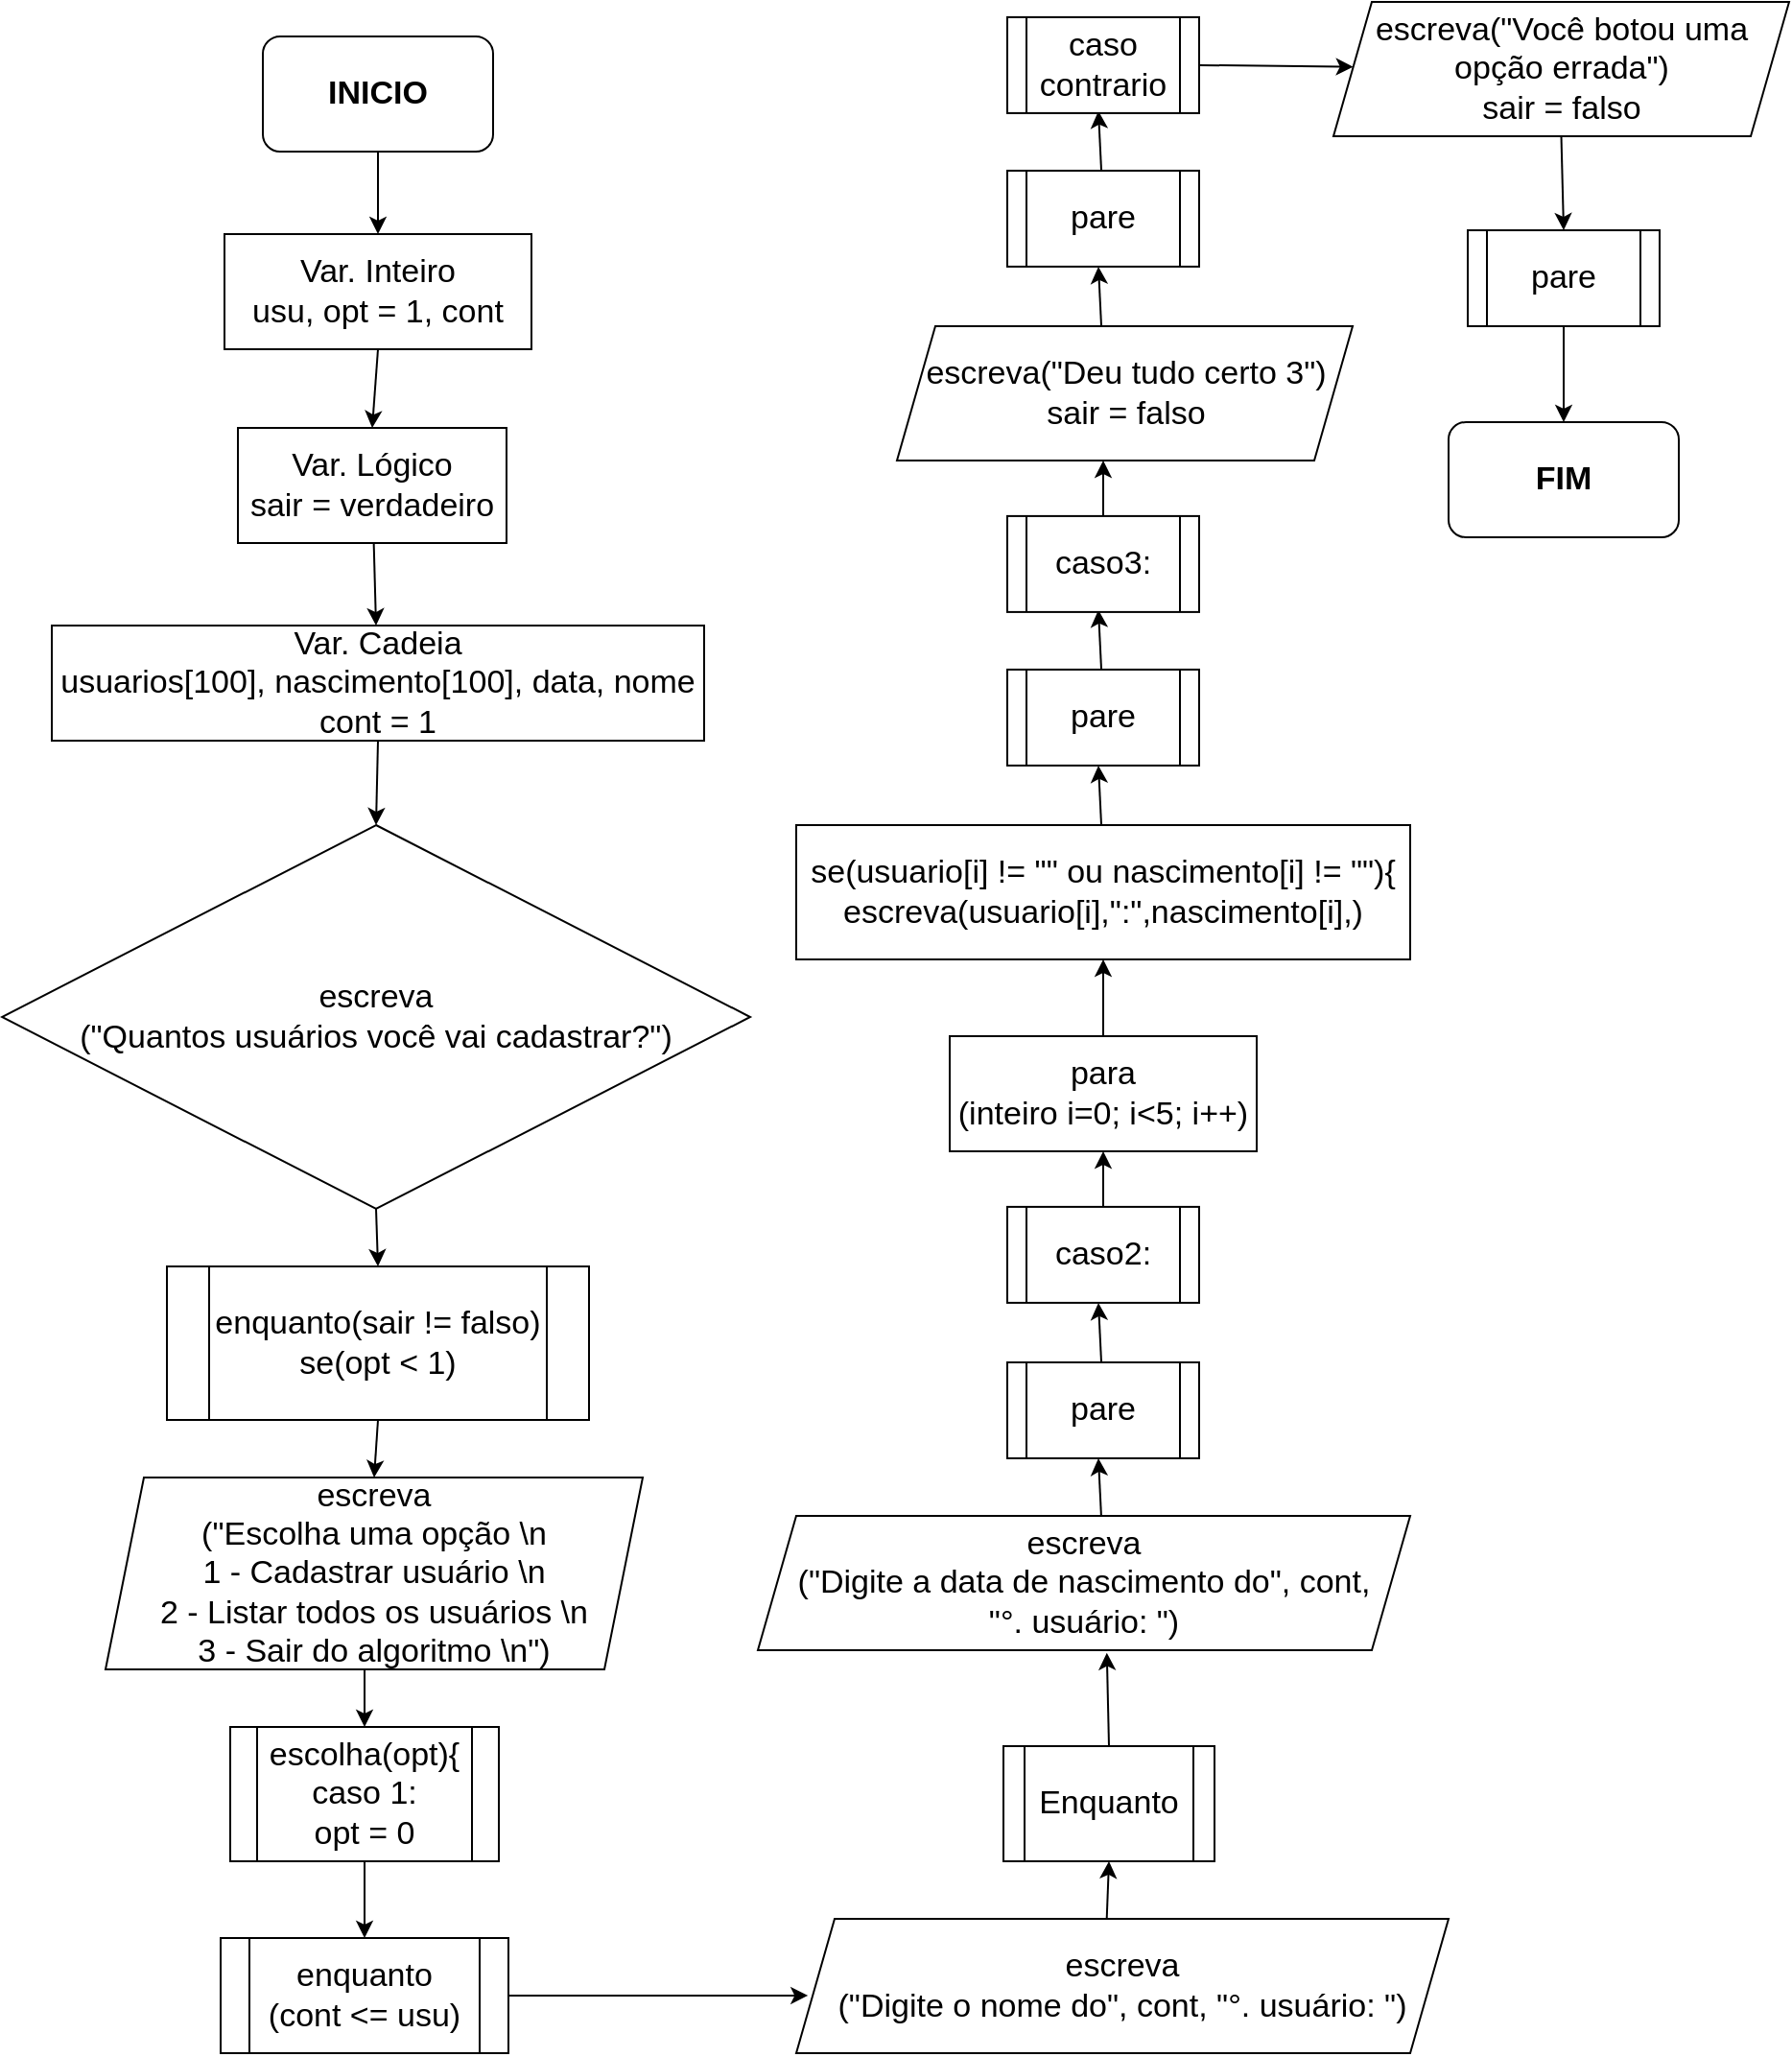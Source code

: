 <mxfile version="18.2.1" type="github">
  <diagram id="xAZqlchbeGkuY3kcdyr8" name="Page-1">
    <mxGraphModel dx="1559" dy="861" grid="1" gridSize="10" guides="1" tooltips="1" connect="1" arrows="1" fold="1" page="1" pageScale="1" pageWidth="827" pageHeight="1169" math="0" shadow="0">
      <root>
        <mxCell id="0" />
        <mxCell id="1" parent="0" />
        <mxCell id="wHqq88updxh3F7qchBSi-3" style="edgeStyle=none;rounded=0;orthogonalLoop=1;jettySize=auto;html=1;exitX=0.5;exitY=1;exitDx=0;exitDy=0;entryX=0.5;entryY=0;entryDx=0;entryDy=0;fontSize=17;" edge="1" parent="1" source="wHqq88updxh3F7qchBSi-1" target="wHqq88updxh3F7qchBSi-2">
          <mxGeometry relative="1" as="geometry" />
        </mxCell>
        <mxCell id="wHqq88updxh3F7qchBSi-1" value="&lt;b&gt;&lt;font style=&quot;font-size: 17px;&quot;&gt;INICIO&lt;/font&gt;&lt;/b&gt;" style="rounded=1;whiteSpace=wrap;html=1;" vertex="1" parent="1">
          <mxGeometry x="332" y="19" width="120" height="60" as="geometry" />
        </mxCell>
        <mxCell id="wHqq88updxh3F7qchBSi-2" value="Var. Inteiro&lt;br&gt;usu, opt = 1, cont" style="rounded=0;whiteSpace=wrap;html=1;fontSize=17;" vertex="1" parent="1">
          <mxGeometry x="312" y="122" width="160" height="60" as="geometry" />
        </mxCell>
        <mxCell id="wHqq88updxh3F7qchBSi-4" style="edgeStyle=none;rounded=0;orthogonalLoop=1;jettySize=auto;html=1;exitX=0.5;exitY=1;exitDx=0;exitDy=0;entryX=0.5;entryY=0;entryDx=0;entryDy=0;fontSize=17;" edge="1" parent="1" target="wHqq88updxh3F7qchBSi-5" source="wHqq88updxh3F7qchBSi-2">
          <mxGeometry relative="1" as="geometry">
            <mxPoint x="419" y="180" as="sourcePoint" />
          </mxGeometry>
        </mxCell>
        <mxCell id="wHqq88updxh3F7qchBSi-5" value="Var.&amp;nbsp;Lógico&lt;br&gt;sair = verdadeiro" style="rounded=0;whiteSpace=wrap;html=1;fontSize=17;" vertex="1" parent="1">
          <mxGeometry x="319" y="223" width="140" height="60" as="geometry" />
        </mxCell>
        <mxCell id="wHqq88updxh3F7qchBSi-6" style="edgeStyle=none;rounded=0;orthogonalLoop=1;jettySize=auto;html=1;entryX=0.5;entryY=0;entryDx=0;entryDy=0;fontSize=17;" edge="1" parent="1" source="wHqq88updxh3F7qchBSi-5">
          <mxGeometry relative="1" as="geometry">
            <mxPoint x="394" y="283" as="sourcePoint" />
            <mxPoint x="391.0" y="326" as="targetPoint" />
          </mxGeometry>
        </mxCell>
        <mxCell id="wHqq88updxh3F7qchBSi-9" style="edgeStyle=none;rounded=0;orthogonalLoop=1;jettySize=auto;html=1;exitX=0.5;exitY=1;exitDx=0;exitDy=0;entryX=0.5;entryY=0;entryDx=0;entryDy=0;fontSize=17;" edge="1" parent="1" source="wHqq88updxh3F7qchBSi-7" target="wHqq88updxh3F7qchBSi-8">
          <mxGeometry relative="1" as="geometry" />
        </mxCell>
        <mxCell id="wHqq88updxh3F7qchBSi-7" value="Var.&amp;nbsp;Cadeia&lt;br&gt;usuarios[100], nascimento[100], data, nome&lt;br&gt;cont = 1" style="rounded=0;whiteSpace=wrap;html=1;fontSize=17;" vertex="1" parent="1">
          <mxGeometry x="222" y="326" width="340" height="60" as="geometry" />
        </mxCell>
        <mxCell id="wHqq88updxh3F7qchBSi-11" style="edgeStyle=none;rounded=0;orthogonalLoop=1;jettySize=auto;html=1;exitX=0.5;exitY=1;exitDx=0;exitDy=0;entryX=0.5;entryY=0;entryDx=0;entryDy=0;fontSize=17;" edge="1" parent="1" source="wHqq88updxh3F7qchBSi-8" target="wHqq88updxh3F7qchBSi-10">
          <mxGeometry relative="1" as="geometry" />
        </mxCell>
        <mxCell id="wHqq88updxh3F7qchBSi-8" value="escreva&lt;br&gt;(&quot;Quantos usuários você vai cadastrar?&quot;)" style="rhombus;whiteSpace=wrap;html=1;fontSize=17;" vertex="1" parent="1">
          <mxGeometry x="196" y="430" width="390" height="200" as="geometry" />
        </mxCell>
        <mxCell id="wHqq88updxh3F7qchBSi-13" style="edgeStyle=none;rounded=0;orthogonalLoop=1;jettySize=auto;html=1;exitX=0.5;exitY=1;exitDx=0;exitDy=0;entryX=0.5;entryY=0;entryDx=0;entryDy=0;fontSize=17;" edge="1" parent="1" source="wHqq88updxh3F7qchBSi-10" target="wHqq88updxh3F7qchBSi-12">
          <mxGeometry relative="1" as="geometry" />
        </mxCell>
        <mxCell id="wHqq88updxh3F7qchBSi-10" value="enquanto(sair != falso)&lt;br&gt;se(opt &amp;lt; 1)" style="shape=process;whiteSpace=wrap;html=1;backgroundOutline=1;fontSize=17;" vertex="1" parent="1">
          <mxGeometry x="282" y="660" width="220" height="80" as="geometry" />
        </mxCell>
        <mxCell id="wHqq88updxh3F7qchBSi-12" value="escreva&lt;br&gt;(&quot;Escolha uma opção \n&lt;br&gt;1 - Cadastrar usuário \n&lt;br&gt;2 - Listar todos os usuários \n&lt;br&gt;3 - Sair do algoritmo \n&quot;)" style="shape=parallelogram;perimeter=parallelogramPerimeter;whiteSpace=wrap;html=1;fixedSize=1;fontSize=17;" vertex="1" parent="1">
          <mxGeometry x="250" y="770" width="280" height="100" as="geometry" />
        </mxCell>
        <mxCell id="wHqq88updxh3F7qchBSi-14" style="edgeStyle=none;rounded=0;orthogonalLoop=1;jettySize=auto;html=1;entryX=0.5;entryY=0;entryDx=0;entryDy=0;fontSize=17;" edge="1" parent="1" target="wHqq88updxh3F7qchBSi-16">
          <mxGeometry relative="1" as="geometry">
            <mxPoint x="385" y="870" as="sourcePoint" />
          </mxGeometry>
        </mxCell>
        <mxCell id="wHqq88updxh3F7qchBSi-16" value="escolha(opt){ caso 1:&lt;br&gt;opt = 0" style="shape=process;whiteSpace=wrap;html=1;backgroundOutline=1;fontSize=17;" vertex="1" parent="1">
          <mxGeometry x="315" y="900" width="140" height="70" as="geometry" />
        </mxCell>
        <mxCell id="wHqq88updxh3F7qchBSi-17" style="edgeStyle=none;rounded=0;orthogonalLoop=1;jettySize=auto;html=1;entryX=0.5;entryY=0;entryDx=0;entryDy=0;fontSize=17;exitX=0.5;exitY=1;exitDx=0;exitDy=0;" edge="1" parent="1" target="wHqq88updxh3F7qchBSi-18" source="wHqq88updxh3F7qchBSi-16">
          <mxGeometry relative="1" as="geometry">
            <mxPoint x="410" y="980" as="sourcePoint" />
          </mxGeometry>
        </mxCell>
        <mxCell id="wHqq88updxh3F7qchBSi-24" style="edgeStyle=none;rounded=0;orthogonalLoop=1;jettySize=auto;html=1;exitX=1;exitY=0.5;exitDx=0;exitDy=0;fontSize=17;entryX=0.018;entryY=0.571;entryDx=0;entryDy=0;entryPerimeter=0;" edge="1" parent="1" source="wHqq88updxh3F7qchBSi-18" target="wHqq88updxh3F7qchBSi-25">
          <mxGeometry relative="1" as="geometry">
            <mxPoint x="569.738" y="1041.677" as="targetPoint" />
          </mxGeometry>
        </mxCell>
        <mxCell id="wHqq88updxh3F7qchBSi-18" value="enquanto&lt;br&gt;(cont &amp;lt;= usu)" style="shape=process;whiteSpace=wrap;html=1;backgroundOutline=1;fontSize=17;" vertex="1" parent="1">
          <mxGeometry x="310" y="1010" width="150" height="60" as="geometry" />
        </mxCell>
        <mxCell id="wHqq88updxh3F7qchBSi-27" style="edgeStyle=none;rounded=0;orthogonalLoop=1;jettySize=auto;html=1;exitX=0.476;exitY=0.003;exitDx=0;exitDy=0;entryX=0.5;entryY=1;entryDx=0;entryDy=0;fontSize=17;exitPerimeter=0;" edge="1" parent="1" source="wHqq88updxh3F7qchBSi-25" target="wHqq88updxh3F7qchBSi-26">
          <mxGeometry relative="1" as="geometry" />
        </mxCell>
        <mxCell id="wHqq88updxh3F7qchBSi-25" value="escreva&lt;br&gt;(&quot;Digite o nome do&quot;, cont, &quot;&lt;span style=&quot;background-color: initial;&quot;&gt;°.&amp;nbsp;&lt;/span&gt;&lt;span style=&quot;color: rgba(0, 0, 0, 0); font-family: monospace; font-size: 0px; text-align: start;&quot;&gt;3CmxGraphModel%3E%3Croot%3E%3CmxCell%20id%3D%220%22%2F%3E%3CmxCell%20id%3D%221%22%20parent%3D%220%22%2F%3E%3CmxCell%20id%3D%222%22%20value%3D%22Enquanto%22%20style%3D%22shape%3Dprocess%3BwhiteSpace%3Dwrap%3Bhtml%3D1%3BbackgroundOutline%3D1%3BfontSize%3D17%3B%22%20vertex%3D%221%22%20parent%3D%221%22%3E%3CmxGeometry%20x%3D%22333.5%22%20y%3D%221000%22%20width%3D%22171%22%20height%3D%2280%22%20as%3D%22geometry%22%2F%3E%3C%2FmxCell%3E%3C%2Froot%3E%3C%2FmxGraphMod&lt;/span&gt;usuário: &quot;)" style="shape=parallelogram;perimeter=parallelogramPerimeter;whiteSpace=wrap;html=1;fixedSize=1;fontSize=17;" vertex="1" parent="1">
          <mxGeometry x="610" y="1000" width="340" height="70" as="geometry" />
        </mxCell>
        <mxCell id="wHqq88updxh3F7qchBSi-30" style="edgeStyle=none;rounded=0;orthogonalLoop=1;jettySize=auto;html=1;exitX=0.5;exitY=0;exitDx=0;exitDy=0;entryX=0.547;entryY=1.019;entryDx=0;entryDy=0;entryPerimeter=0;fontSize=17;" edge="1" parent="1" source="wHqq88updxh3F7qchBSi-26">
          <mxGeometry relative="1" as="geometry">
            <mxPoint x="771.887" y="861.33" as="targetPoint" />
          </mxGeometry>
        </mxCell>
        <mxCell id="wHqq88updxh3F7qchBSi-26" value="Enquanto" style="shape=process;whiteSpace=wrap;html=1;backgroundOutline=1;fontSize=17;" vertex="1" parent="1">
          <mxGeometry x="718" y="910" width="110" height="60" as="geometry" />
        </mxCell>
        <mxCell id="wHqq88updxh3F7qchBSi-28" style="edgeStyle=none;rounded=0;orthogonalLoop=1;jettySize=auto;html=1;exitX=0.534;exitY=0.015;exitDx=0;exitDy=0;entryX=0.5;entryY=1;entryDx=0;entryDy=0;fontSize=17;exitPerimeter=0;" edge="1" parent="1">
          <mxGeometry relative="1" as="geometry">
            <mxPoint x="767.5" y="760" as="targetPoint" />
            <mxPoint x="769.014" y="791.05" as="sourcePoint" />
          </mxGeometry>
        </mxCell>
        <mxCell id="wHqq88updxh3F7qchBSi-32" value="pare" style="shape=process;whiteSpace=wrap;html=1;backgroundOutline=1;fontSize=17;" vertex="1" parent="1">
          <mxGeometry x="720" y="710" width="100" height="50" as="geometry" />
        </mxCell>
        <mxCell id="wHqq88updxh3F7qchBSi-33" style="edgeStyle=none;rounded=0;orthogonalLoop=1;jettySize=auto;html=1;exitX=0.534;exitY=0.015;exitDx=0;exitDy=0;entryX=0.5;entryY=1;entryDx=0;entryDy=0;fontSize=17;exitPerimeter=0;" edge="1" parent="1">
          <mxGeometry relative="1" as="geometry">
            <mxPoint x="767.5" y="678.95" as="targetPoint" />
            <mxPoint x="769.014" y="710" as="sourcePoint" />
          </mxGeometry>
        </mxCell>
        <mxCell id="wHqq88updxh3F7qchBSi-39" style="edgeStyle=none;rounded=0;orthogonalLoop=1;jettySize=auto;html=1;exitX=0.5;exitY=0;exitDx=0;exitDy=0;fontSize=17;" edge="1" parent="1" source="wHqq88updxh3F7qchBSi-34">
          <mxGeometry relative="1" as="geometry">
            <mxPoint x="770" y="600" as="targetPoint" />
          </mxGeometry>
        </mxCell>
        <mxCell id="wHqq88updxh3F7qchBSi-34" value="caso2:" style="shape=process;whiteSpace=wrap;html=1;backgroundOutline=1;fontSize=17;" vertex="1" parent="1">
          <mxGeometry x="720" y="628.95" width="100" height="50" as="geometry" />
        </mxCell>
        <mxCell id="wHqq88updxh3F7qchBSi-43" style="edgeStyle=none;rounded=0;orthogonalLoop=1;jettySize=auto;html=1;exitX=0.5;exitY=0;exitDx=0;exitDy=0;entryX=0.5;entryY=1;entryDx=0;entryDy=0;fontSize=17;" edge="1" parent="1" source="wHqq88updxh3F7qchBSi-35" target="wHqq88updxh3F7qchBSi-40">
          <mxGeometry relative="1" as="geometry" />
        </mxCell>
        <mxCell id="wHqq88updxh3F7qchBSi-35" value="para&lt;br&gt;(inteiro i=0; i&amp;lt;5; i++)" style="rounded=0;whiteSpace=wrap;html=1;fontSize=17;" vertex="1" parent="1">
          <mxGeometry x="690" y="540" width="160" height="60" as="geometry" />
        </mxCell>
        <mxCell id="wHqq88updxh3F7qchBSi-40" value="&lt;div&gt;se(usuario[i] != &quot;&quot; ou nascimento[i] != &quot;&quot;){&lt;/div&gt;&lt;div&gt;escreva(usuario[i],&quot;:&quot;,nascimento[i],)&lt;/div&gt;" style="rounded=0;whiteSpace=wrap;html=1;fontSize=17;" vertex="1" parent="1">
          <mxGeometry x="610" y="430" width="320" height="70" as="geometry" />
        </mxCell>
        <mxCell id="wHqq88updxh3F7qchBSi-44" style="edgeStyle=none;rounded=0;orthogonalLoop=1;jettySize=auto;html=1;exitX=0.534;exitY=0.015;exitDx=0;exitDy=0;entryX=0.5;entryY=1;entryDx=0;entryDy=0;fontSize=17;exitPerimeter=0;" edge="1" parent="1">
          <mxGeometry relative="1" as="geometry">
            <mxPoint x="767.5" y="398.95" as="targetPoint" />
            <mxPoint x="769.014" y="430.0" as="sourcePoint" />
          </mxGeometry>
        </mxCell>
        <mxCell id="wHqq88updxh3F7qchBSi-45" value="pare" style="shape=process;whiteSpace=wrap;html=1;backgroundOutline=1;fontSize=17;" vertex="1" parent="1">
          <mxGeometry x="720" y="348.95" width="100" height="50" as="geometry" />
        </mxCell>
        <mxCell id="wHqq88updxh3F7qchBSi-46" style="edgeStyle=none;rounded=0;orthogonalLoop=1;jettySize=auto;html=1;exitX=0.534;exitY=0.015;exitDx=0;exitDy=0;entryX=0.5;entryY=1;entryDx=0;entryDy=0;fontSize=17;exitPerimeter=0;" edge="1" parent="1">
          <mxGeometry relative="1" as="geometry">
            <mxPoint x="767.5" y="317.9" as="targetPoint" />
            <mxPoint x="769.014" y="348.95" as="sourcePoint" />
          </mxGeometry>
        </mxCell>
        <mxCell id="wHqq88updxh3F7qchBSi-47" style="edgeStyle=none;rounded=0;orthogonalLoop=1;jettySize=auto;html=1;exitX=0.5;exitY=0;exitDx=0;exitDy=0;fontSize=17;" edge="1" parent="1" source="wHqq88updxh3F7qchBSi-48">
          <mxGeometry relative="1" as="geometry">
            <mxPoint x="770" y="240" as="targetPoint" />
          </mxGeometry>
        </mxCell>
        <mxCell id="wHqq88updxh3F7qchBSi-48" value="caso3:" style="shape=process;whiteSpace=wrap;html=1;backgroundOutline=1;fontSize=17;" vertex="1" parent="1">
          <mxGeometry x="720" y="268.95" width="100" height="50" as="geometry" />
        </mxCell>
        <mxCell id="wHqq88updxh3F7qchBSi-49" value="escreva(&quot;Deu tudo certo 3&quot;)&lt;br&gt;sair = falso" style="shape=parallelogram;perimeter=parallelogramPerimeter;whiteSpace=wrap;html=1;fixedSize=1;fontSize=17;" vertex="1" parent="1">
          <mxGeometry x="662.5" y="170" width="237.5" height="70" as="geometry" />
        </mxCell>
        <mxCell id="wHqq88updxh3F7qchBSi-50" style="edgeStyle=none;rounded=0;orthogonalLoop=1;jettySize=auto;html=1;exitX=0.534;exitY=0.015;exitDx=0;exitDy=0;entryX=0.5;entryY=1;entryDx=0;entryDy=0;fontSize=17;exitPerimeter=0;" edge="1" parent="1">
          <mxGeometry relative="1" as="geometry">
            <mxPoint x="767.5" y="138.95" as="targetPoint" />
            <mxPoint x="769.014" y="170" as="sourcePoint" />
          </mxGeometry>
        </mxCell>
        <mxCell id="wHqq88updxh3F7qchBSi-51" value="pare" style="shape=process;whiteSpace=wrap;html=1;backgroundOutline=1;fontSize=17;" vertex="1" parent="1">
          <mxGeometry x="720" y="88.95" width="100" height="50" as="geometry" />
        </mxCell>
        <mxCell id="wHqq88updxh3F7qchBSi-52" style="edgeStyle=none;rounded=0;orthogonalLoop=1;jettySize=auto;html=1;exitX=0.534;exitY=0.015;exitDx=0;exitDy=0;entryX=0.5;entryY=1;entryDx=0;entryDy=0;fontSize=17;exitPerimeter=0;" edge="1" parent="1">
          <mxGeometry relative="1" as="geometry">
            <mxPoint x="767.5" y="57.9" as="targetPoint" />
            <mxPoint x="769.014" y="88.95" as="sourcePoint" />
          </mxGeometry>
        </mxCell>
        <mxCell id="wHqq88updxh3F7qchBSi-57" style="edgeStyle=none;rounded=0;orthogonalLoop=1;jettySize=auto;html=1;exitX=1;exitY=0.5;exitDx=0;exitDy=0;fontSize=17;" edge="1" parent="1" source="wHqq88updxh3F7qchBSi-54" target="wHqq88updxh3F7qchBSi-55">
          <mxGeometry relative="1" as="geometry" />
        </mxCell>
        <mxCell id="wHqq88updxh3F7qchBSi-54" value="caso&lt;br&gt;contrario" style="shape=process;whiteSpace=wrap;html=1;backgroundOutline=1;fontSize=17;" vertex="1" parent="1">
          <mxGeometry x="720" y="8.95" width="100" height="50" as="geometry" />
        </mxCell>
        <mxCell id="wHqq88updxh3F7qchBSi-59" style="edgeStyle=none;rounded=0;orthogonalLoop=1;jettySize=auto;html=1;exitX=0.5;exitY=1;exitDx=0;exitDy=0;entryX=0.5;entryY=0;entryDx=0;entryDy=0;fontSize=17;" edge="1" parent="1" source="wHqq88updxh3F7qchBSi-55" target="wHqq88updxh3F7qchBSi-58">
          <mxGeometry relative="1" as="geometry" />
        </mxCell>
        <mxCell id="wHqq88updxh3F7qchBSi-55" value="escreva(&quot;Você botou uma opção errada&quot;)&lt;br&gt;sair = falso" style="shape=parallelogram;perimeter=parallelogramPerimeter;whiteSpace=wrap;html=1;fixedSize=1;fontSize=17;" vertex="1" parent="1">
          <mxGeometry x="890" y="1.05" width="237.5" height="70" as="geometry" />
        </mxCell>
        <mxCell id="wHqq88updxh3F7qchBSi-61" style="edgeStyle=none;rounded=0;orthogonalLoop=1;jettySize=auto;html=1;exitX=0.5;exitY=1;exitDx=0;exitDy=0;entryX=0.5;entryY=0;entryDx=0;entryDy=0;fontSize=17;" edge="1" parent="1" source="wHqq88updxh3F7qchBSi-58" target="wHqq88updxh3F7qchBSi-60">
          <mxGeometry relative="1" as="geometry" />
        </mxCell>
        <mxCell id="wHqq88updxh3F7qchBSi-58" value="pare" style="shape=process;whiteSpace=wrap;html=1;backgroundOutline=1;fontSize=17;" vertex="1" parent="1">
          <mxGeometry x="960" y="120.0" width="100" height="50" as="geometry" />
        </mxCell>
        <mxCell id="wHqq88updxh3F7qchBSi-60" value="&lt;span style=&quot;font-size: 17px;&quot;&gt;&lt;b&gt;FIM&lt;/b&gt;&lt;/span&gt;" style="rounded=1;whiteSpace=wrap;html=1;" vertex="1" parent="1">
          <mxGeometry x="950" y="220" width="120" height="60" as="geometry" />
        </mxCell>
        <mxCell id="wHqq88updxh3F7qchBSi-63" value="escreva&lt;br&gt;(&quot;Digite a data de nascimento do&quot;, cont, &quot;&lt;span style=&quot;background-color: initial;&quot;&gt;°.&amp;nbsp;&lt;/span&gt;&lt;span style=&quot;color: rgba(0, 0, 0, 0); font-family: monospace; font-size: 0px; text-align: start;&quot;&gt;3CmxGraphModel%3E%3Croot%3E%3CmxCell%20id%3D%220%22%2F%3E%3CmxCell%20id%3D%221%22%20parent%3D%220%22%2F%3E%3CmxCell%20id%3D%222%22%20value%3D%22Enquanto%22%20style%3D%22shape%3Dprocess%3BwhiteSpace%3Dwrap%3Bhtml%3D1%3BbackgroundOutline%3D1%3BfontSize%3D17%3B%22%20vertex%3D%221%22%20parent%3D%221%22%3E%3CmxGeometry%20x%3D%22333.5%22%20y%3D%221000%22%20width%3D%22171%22%20height%3D%2280%22%20as%3D%22geometry%22%2F%3E%3C%2FmxCell%3E%3C%2Froot%3E%3C%2FmxGraphMod&lt;/span&gt;usuário: &quot;)" style="shape=parallelogram;perimeter=parallelogramPerimeter;whiteSpace=wrap;html=1;fixedSize=1;fontSize=17;" vertex="1" parent="1">
          <mxGeometry x="590" y="790" width="340" height="70" as="geometry" />
        </mxCell>
      </root>
    </mxGraphModel>
  </diagram>
</mxfile>
